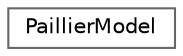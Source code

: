 digraph "Graphical Class Hierarchy"
{
 // LATEX_PDF_SIZE
  bgcolor="transparent";
  edge [fontname=Helvetica,fontsize=10,labelfontname=Helvetica,labelfontsize=10];
  node [fontname=Helvetica,fontsize=10,shape=box,height=0.2,width=0.4];
  rankdir="LR";
  Node0 [id="Node000000",label="PaillierModel",height=0.2,width=0.4,color="grey40", fillcolor="white", style="filled",URL="$class_paillier_model.html",tooltip="This class represents a singleton model for the Paillier cryptosystem."];
}
